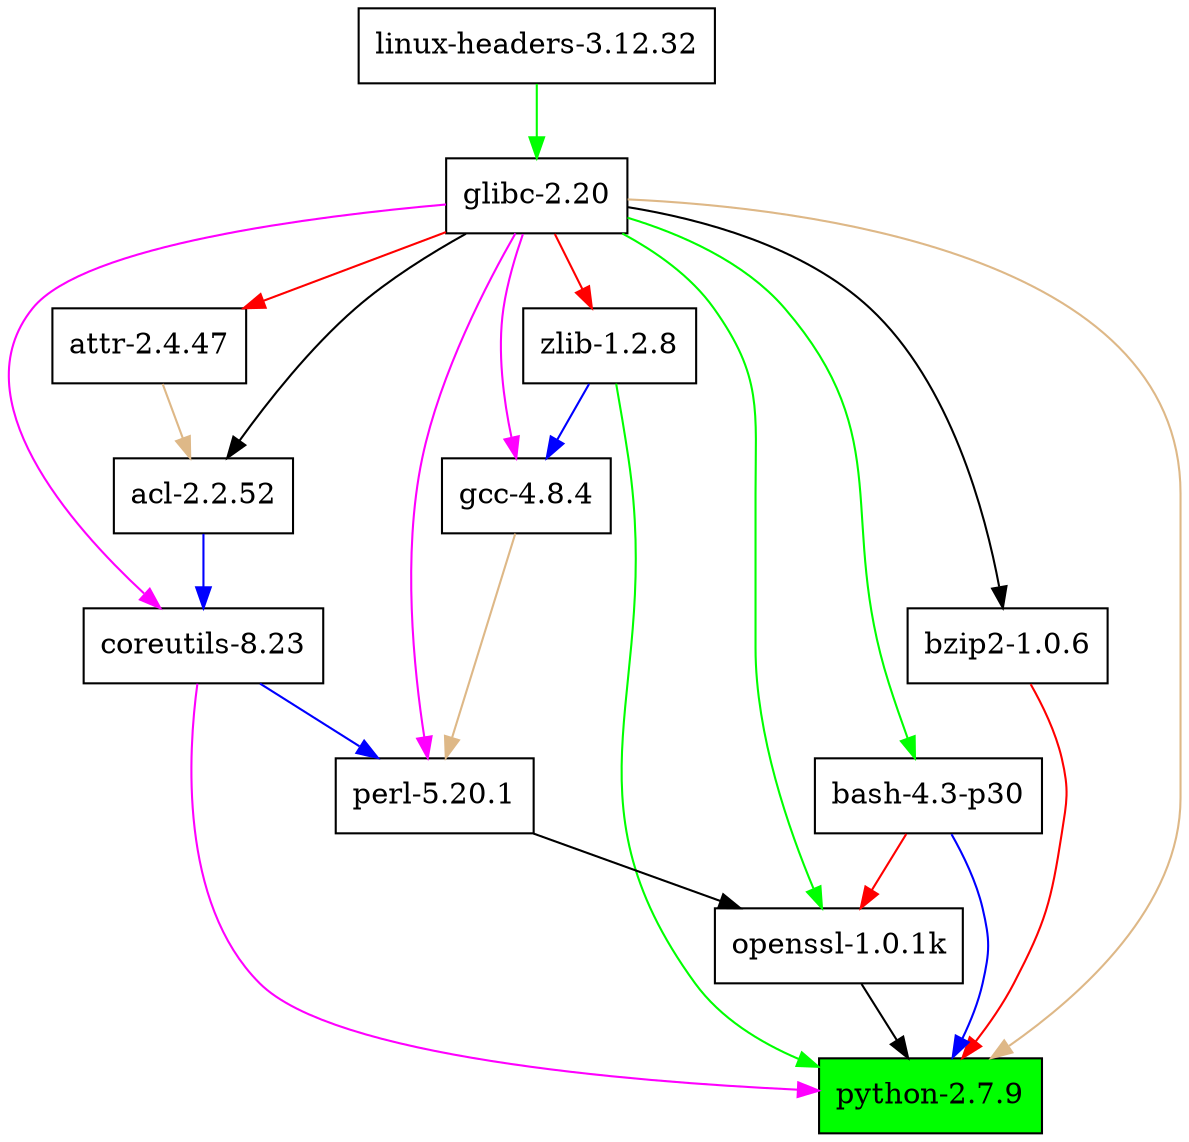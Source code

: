 digraph G { bgcolor="transparent";
"/nix/store/l8rhnzq9yxqhv3il4kmzqhkx8q06jzgv-python-2.7.9" [label = "python-2.7.9", shape = box, style = filled, fillcolor = "#00ff00"];
"/nix/store/8nxzd6jkgcihyx26m246ycpnpivicpak-openssl-1.0.1k" -> "/nix/store/l8rhnzq9yxqhv3il4kmzqhkx8q06jzgv-python-2.7.9" [color = "black"];
"/nix/store/96vfgc1gfwslmg3hhfzkxsvqqc61mh89-bzip2-1.0.6" -> "/nix/store/l8rhnzq9yxqhv3il4kmzqhkx8q06jzgv-python-2.7.9" [color = "red"];
"/nix/store/a2p5i9hb5hpqssh7vp402r6n9slfayqx-zlib-1.2.8" -> "/nix/store/l8rhnzq9yxqhv3il4kmzqhkx8q06jzgv-python-2.7.9" [color = "green"];
"/nix/store/cxrc12hkmvrjlq747cm08av6jl41nzi1-bash-4.3-p30" -> "/nix/store/l8rhnzq9yxqhv3il4kmzqhkx8q06jzgv-python-2.7.9" [color = "blue"];
"/nix/store/h4ssyq8lac0ywmn8j0lsichvj9fvcfyd-coreutils-8.23" -> "/nix/store/l8rhnzq9yxqhv3il4kmzqhkx8q06jzgv-python-2.7.9" [color = "magenta"];
"/nix/store/nrxyygy0wqski1klq0305d3h523k41ps-glibc-2.20" -> "/nix/store/l8rhnzq9yxqhv3il4kmzqhkx8q06jzgv-python-2.7.9" [color = "burlywood"];
"/nix/store/8nxzd6jkgcihyx26m246ycpnpivicpak-openssl-1.0.1k" [label = "openssl-1.0.1k", shape = box, style = filled, fillcolor = "#ffffff"];
"/nix/store/482l1wbyrbqzy8pm0mh9psvk7f7x2qnf-perl-5.20.1" -> "/nix/store/8nxzd6jkgcihyx26m246ycpnpivicpak-openssl-1.0.1k" [color = "black"];
"/nix/store/cxrc12hkmvrjlq747cm08av6jl41nzi1-bash-4.3-p30" -> "/nix/store/8nxzd6jkgcihyx26m246ycpnpivicpak-openssl-1.0.1k" [color = "red"];
"/nix/store/nrxyygy0wqski1klq0305d3h523k41ps-glibc-2.20" -> "/nix/store/8nxzd6jkgcihyx26m246ycpnpivicpak-openssl-1.0.1k" [color = "green"];
"/nix/store/482l1wbyrbqzy8pm0mh9psvk7f7x2qnf-perl-5.20.1" [label = "perl-5.20.1", shape = box, style = filled, fillcolor = "#ffffff"];
"/nix/store/h4ssyq8lac0ywmn8j0lsichvj9fvcfyd-coreutils-8.23" -> "/nix/store/482l1wbyrbqzy8pm0mh9psvk7f7x2qnf-perl-5.20.1" [color = "blue"];
"/nix/store/nrxyygy0wqski1klq0305d3h523k41ps-glibc-2.20" -> "/nix/store/482l1wbyrbqzy8pm0mh9psvk7f7x2qnf-perl-5.20.1" [color = "magenta"];
"/nix/store/p9rmkj5s68cjhjnb8msj477wcm5157rx-gcc-4.8.4" -> "/nix/store/482l1wbyrbqzy8pm0mh9psvk7f7x2qnf-perl-5.20.1" [color = "burlywood"];
"/nix/store/96vfgc1gfwslmg3hhfzkxsvqqc61mh89-bzip2-1.0.6" [label = "bzip2-1.0.6", shape = box, style = filled, fillcolor = "#ffffff"];
"/nix/store/nrxyygy0wqski1klq0305d3h523k41ps-glibc-2.20" -> "/nix/store/96vfgc1gfwslmg3hhfzkxsvqqc61mh89-bzip2-1.0.6" [color = "black"];
"/nix/store/a2p5i9hb5hpqssh7vp402r6n9slfayqx-zlib-1.2.8" [label = "zlib-1.2.8", shape = box, style = filled, fillcolor = "#ffffff"];
"/nix/store/nrxyygy0wqski1klq0305d3h523k41ps-glibc-2.20" -> "/nix/store/a2p5i9hb5hpqssh7vp402r6n9slfayqx-zlib-1.2.8" [color = "red"];
"/nix/store/cxrc12hkmvrjlq747cm08av6jl41nzi1-bash-4.3-p30" [label = "bash-4.3-p30", shape = box, style = filled, fillcolor = "#ffffff"];
"/nix/store/nrxyygy0wqski1klq0305d3h523k41ps-glibc-2.20" -> "/nix/store/cxrc12hkmvrjlq747cm08av6jl41nzi1-bash-4.3-p30" [color = "green"];
"/nix/store/h4ssyq8lac0ywmn8j0lsichvj9fvcfyd-coreutils-8.23" [label = "coreutils-8.23", shape = box, style = filled, fillcolor = "#ffffff"];
"/nix/store/54whwk19x8cgak0pwnnzzq282hwaf8f3-acl-2.2.52" -> "/nix/store/h4ssyq8lac0ywmn8j0lsichvj9fvcfyd-coreutils-8.23" [color = "blue"];
"/nix/store/nrxyygy0wqski1klq0305d3h523k41ps-glibc-2.20" -> "/nix/store/h4ssyq8lac0ywmn8j0lsichvj9fvcfyd-coreutils-8.23" [color = "magenta"];
"/nix/store/54whwk19x8cgak0pwnnzzq282hwaf8f3-acl-2.2.52" [label = "acl-2.2.52", shape = box, style = filled, fillcolor = "#ffffff"];
"/nix/store/f9i3xzbkx0frdqwqvy8qpk6gcclzf02f-attr-2.4.47" -> "/nix/store/54whwk19x8cgak0pwnnzzq282hwaf8f3-acl-2.2.52" [color = "burlywood"];
"/nix/store/nrxyygy0wqski1klq0305d3h523k41ps-glibc-2.20" -> "/nix/store/54whwk19x8cgak0pwnnzzq282hwaf8f3-acl-2.2.52" [color = "black"];
"/nix/store/f9i3xzbkx0frdqwqvy8qpk6gcclzf02f-attr-2.4.47" [label = "attr-2.4.47", shape = box, style = filled, fillcolor = "#ffffff"];
"/nix/store/nrxyygy0wqski1klq0305d3h523k41ps-glibc-2.20" -> "/nix/store/f9i3xzbkx0frdqwqvy8qpk6gcclzf02f-attr-2.4.47" [color = "red"];
"/nix/store/nrxyygy0wqski1klq0305d3h523k41ps-glibc-2.20" [label = "glibc-2.20", shape = box, style = filled, fillcolor = "#ffffff"];
"/nix/store/jvlrfyjlm4m0jykiw33dk5kjyzmgysiw-linux-headers-3.12.32" -> "/nix/store/nrxyygy0wqski1klq0305d3h523k41ps-glibc-2.20" [color = "green"];
"/nix/store/jvlrfyjlm4m0jykiw33dk5kjyzmgysiw-linux-headers-3.12.32" [label = "linux-headers-3.12.32", shape = box, style = filled, fillcolor = "#ffffff"];
"/nix/store/p9rmkj5s68cjhjnb8msj477wcm5157rx-gcc-4.8.4" [label = "gcc-4.8.4", shape = box, style = filled, fillcolor = "#ffffff"];
"/nix/store/a2p5i9hb5hpqssh7vp402r6n9slfayqx-zlib-1.2.8" -> "/nix/store/p9rmkj5s68cjhjnb8msj477wcm5157rx-gcc-4.8.4" [color = "blue"];
"/nix/store/nrxyygy0wqski1klq0305d3h523k41ps-glibc-2.20" -> "/nix/store/p9rmkj5s68cjhjnb8msj477wcm5157rx-gcc-4.8.4" [color = "magenta"];

"not-managed-1.0.0" [label = "not-managed-1.0.0", shape = box, style = invis, fillcolor = "#ff0000"];
"/nix/store/482l1wbyrbqzy8pm0mh9psvk7f7x2qnf-perl-5.20.1" -> "not-managed-1.0.0" [style = invis];
}
